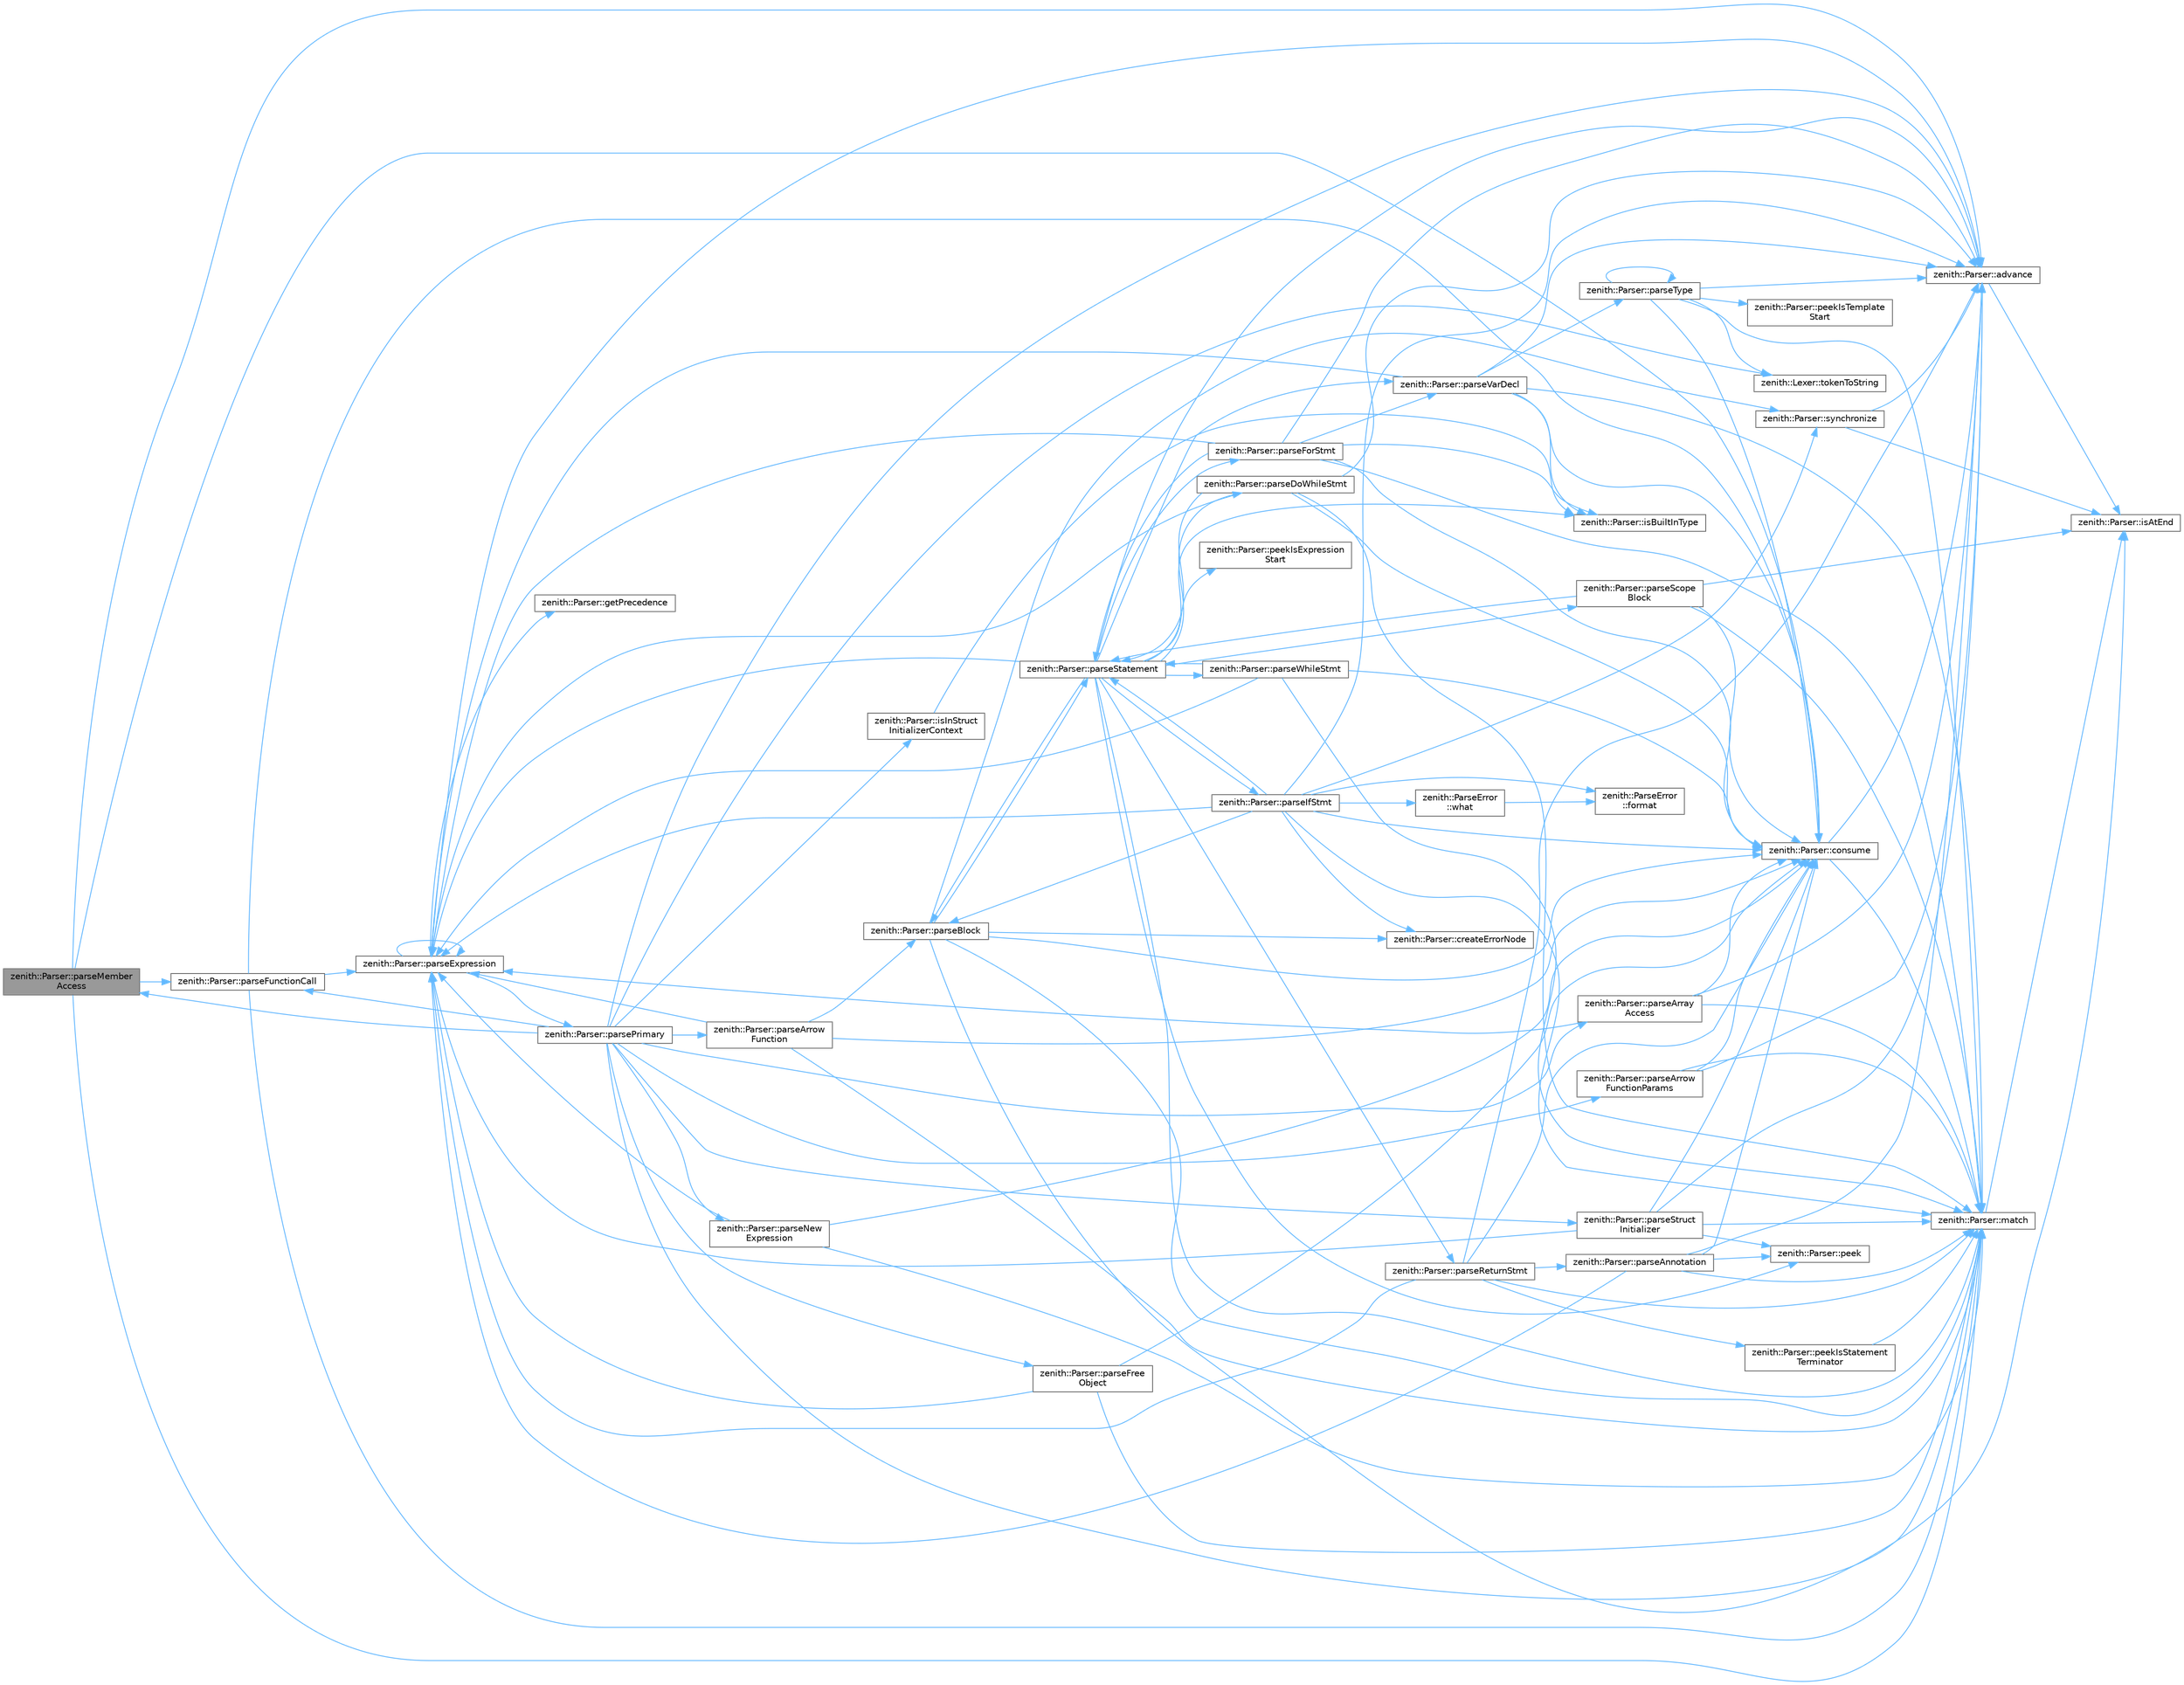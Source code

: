 digraph "zenith::Parser::parseMemberAccess"
{
 // LATEX_PDF_SIZE
  bgcolor="transparent";
  edge [fontname=Helvetica,fontsize=10,labelfontname=Helvetica,labelfontsize=10];
  node [fontname=Helvetica,fontsize=10,shape=box,height=0.2,width=0.4];
  rankdir="LR";
  Node1 [id="Node000001",label="zenith::Parser::parseMember\lAccess",height=0.2,width=0.4,color="gray40", fillcolor="grey60", style="filled", fontcolor="black",tooltip=" "];
  Node1 -> Node2 [id="edge1_Node000001_Node000002",color="steelblue1",style="solid",tooltip=" "];
  Node2 [id="Node000002",label="zenith::Parser::advance",height=0.2,width=0.4,color="grey40", fillcolor="white", style="filled",URL="$classzenith_1_1_parser.html#a9639927866a398781d4c1d205da431d8",tooltip=" "];
  Node2 -> Node3 [id="edge2_Node000002_Node000003",color="steelblue1",style="solid",tooltip=" "];
  Node3 [id="Node000003",label="zenith::Parser::isAtEnd",height=0.2,width=0.4,color="grey40", fillcolor="white", style="filled",URL="$classzenith_1_1_parser.html#a7fa9d1e2197db94168ba4e2c4fd98ad1",tooltip=" "];
  Node1 -> Node4 [id="edge3_Node000001_Node000004",color="steelblue1",style="solid",tooltip=" "];
  Node4 [id="Node000004",label="zenith::Parser::consume",height=0.2,width=0.4,color="grey40", fillcolor="white", style="filled",URL="$classzenith_1_1_parser.html#a729f5bdd53b7be97e8f5f3fb28f64249",tooltip=" "];
  Node4 -> Node2 [id="edge4_Node000004_Node000002",color="steelblue1",style="solid",tooltip=" "];
  Node4 -> Node5 [id="edge5_Node000004_Node000005",color="steelblue1",style="solid",tooltip=" "];
  Node5 [id="Node000005",label="zenith::Parser::match",height=0.2,width=0.4,color="grey40", fillcolor="white", style="filled",URL="$classzenith_1_1_parser.html#a6a8b25ba2a7a7f371a02b1419121e8cb",tooltip=" "];
  Node5 -> Node3 [id="edge6_Node000005_Node000003",color="steelblue1",style="solid",tooltip=" "];
  Node1 -> Node5 [id="edge7_Node000001_Node000005",color="steelblue1",style="solid",tooltip=" "];
  Node1 -> Node6 [id="edge8_Node000001_Node000006",color="steelblue1",style="solid",tooltip=" "];
  Node6 [id="Node000006",label="zenith::Parser::parseFunctionCall",height=0.2,width=0.4,color="grey40", fillcolor="white", style="filled",URL="$classzenith_1_1_parser.html#ae2442c2e624e13794605b1ff56047ee8",tooltip=" "];
  Node6 -> Node4 [id="edge9_Node000006_Node000004",color="steelblue1",style="solid",tooltip=" "];
  Node6 -> Node5 [id="edge10_Node000006_Node000005",color="steelblue1",style="solid",tooltip=" "];
  Node6 -> Node7 [id="edge11_Node000006_Node000007",color="steelblue1",style="solid",tooltip=" "];
  Node7 [id="Node000007",label="zenith::Parser::parseExpression",height=0.2,width=0.4,color="grey40", fillcolor="white", style="filled",URL="$classzenith_1_1_parser.html#a239906fd51d54598f6d3dcc18d97b6b9",tooltip=" "];
  Node7 -> Node2 [id="edge12_Node000007_Node000002",color="steelblue1",style="solid",tooltip=" "];
  Node7 -> Node8 [id="edge13_Node000007_Node000008",color="steelblue1",style="solid",tooltip=" "];
  Node8 [id="Node000008",label="zenith::Parser::getPrecedence",height=0.2,width=0.4,color="grey40", fillcolor="white", style="filled",URL="$classzenith_1_1_parser.html#a5386ec516fb692a1b1ecd9058ca2c19e",tooltip=" "];
  Node7 -> Node7 [id="edge14_Node000007_Node000007",color="steelblue1",style="solid",tooltip=" "];
  Node7 -> Node9 [id="edge15_Node000007_Node000009",color="steelblue1",style="solid",tooltip=" "];
  Node9 [id="Node000009",label="zenith::Parser::parsePrimary",height=0.2,width=0.4,color="grey40", fillcolor="white", style="filled",URL="$classzenith_1_1_parser.html#a9425b18adfbb62629ae5ea654addc7cb",tooltip=" "];
  Node9 -> Node2 [id="edge16_Node000009_Node000002",color="steelblue1",style="solid",tooltip=" "];
  Node9 -> Node10 [id="edge17_Node000009_Node000010",color="steelblue1",style="solid",tooltip=" "];
  Node10 [id="Node000010",label="zenith::Parser::isInStruct\lInitializerContext",height=0.2,width=0.4,color="grey40", fillcolor="white", style="filled",URL="$classzenith_1_1_parser.html#a122c98490d526265ce1a9a2ecaf188f9",tooltip=" "];
  Node10 -> Node11 [id="edge18_Node000010_Node000011",color="steelblue1",style="solid",tooltip=" "];
  Node11 [id="Node000011",label="zenith::Parser::isBuiltInType",height=0.2,width=0.4,color="grey40", fillcolor="white", style="filled",URL="$classzenith_1_1_parser.html#a68c100d957e0a8960de2fca188e23054",tooltip=" "];
  Node9 -> Node5 [id="edge19_Node000009_Node000005",color="steelblue1",style="solid",tooltip=" "];
  Node9 -> Node12 [id="edge20_Node000009_Node000012",color="steelblue1",style="solid",tooltip=" "];
  Node12 [id="Node000012",label="zenith::Parser::parseArray\lAccess",height=0.2,width=0.4,color="grey40", fillcolor="white", style="filled",URL="$classzenith_1_1_parser.html#ad32b5cfe98f909cade9216d65b046f58",tooltip=" "];
  Node12 -> Node2 [id="edge21_Node000012_Node000002",color="steelblue1",style="solid",tooltip=" "];
  Node12 -> Node4 [id="edge22_Node000012_Node000004",color="steelblue1",style="solid",tooltip=" "];
  Node12 -> Node5 [id="edge23_Node000012_Node000005",color="steelblue1",style="solid",tooltip=" "];
  Node12 -> Node7 [id="edge24_Node000012_Node000007",color="steelblue1",style="solid",tooltip=" "];
  Node9 -> Node13 [id="edge25_Node000009_Node000013",color="steelblue1",style="solid",tooltip=" "];
  Node13 [id="Node000013",label="zenith::Parser::parseArrow\lFunction",height=0.2,width=0.4,color="grey40", fillcolor="white", style="filled",URL="$classzenith_1_1_parser.html#a7ea0f8e309ed2fbdf1a9e2ebfa2fbf8d",tooltip=" "];
  Node13 -> Node4 [id="edge26_Node000013_Node000004",color="steelblue1",style="solid",tooltip=" "];
  Node13 -> Node5 [id="edge27_Node000013_Node000005",color="steelblue1",style="solid",tooltip=" "];
  Node13 -> Node14 [id="edge28_Node000013_Node000014",color="steelblue1",style="solid",tooltip=" "];
  Node14 [id="Node000014",label="zenith::Parser::parseBlock",height=0.2,width=0.4,color="grey40", fillcolor="white", style="filled",URL="$classzenith_1_1_parser.html#afed5c18e77fc012fe5db9f9e6175e642",tooltip=" "];
  Node14 -> Node4 [id="edge29_Node000014_Node000004",color="steelblue1",style="solid",tooltip=" "];
  Node14 -> Node15 [id="edge30_Node000014_Node000015",color="steelblue1",style="solid",tooltip=" "];
  Node15 [id="Node000015",label="zenith::Parser::createErrorNode",height=0.2,width=0.4,color="grey40", fillcolor="white", style="filled",URL="$classzenith_1_1_parser.html#a6576cab9cc379e6ba26cfce915ad3de6",tooltip=" "];
  Node14 -> Node3 [id="edge31_Node000014_Node000003",color="steelblue1",style="solid",tooltip=" "];
  Node14 -> Node5 [id="edge32_Node000014_Node000005",color="steelblue1",style="solid",tooltip=" "];
  Node14 -> Node16 [id="edge33_Node000014_Node000016",color="steelblue1",style="solid",tooltip=" "];
  Node16 [id="Node000016",label="zenith::Parser::parseStatement",height=0.2,width=0.4,color="grey40", fillcolor="white", style="filled",URL="$classzenith_1_1_parser.html#ada8dc19e8cb4a0f1b37d3ef6a2eb3f9d",tooltip=" "];
  Node16 -> Node2 [id="edge34_Node000016_Node000002",color="steelblue1",style="solid",tooltip=" "];
  Node16 -> Node11 [id="edge35_Node000016_Node000011",color="steelblue1",style="solid",tooltip=" "];
  Node16 -> Node5 [id="edge36_Node000016_Node000005",color="steelblue1",style="solid",tooltip=" "];
  Node16 -> Node14 [id="edge37_Node000016_Node000014",color="steelblue1",style="solid",tooltip=" "];
  Node16 -> Node17 [id="edge38_Node000016_Node000017",color="steelblue1",style="solid",tooltip=" "];
  Node17 [id="Node000017",label="zenith::Parser::parseDoWhileStmt",height=0.2,width=0.4,color="grey40", fillcolor="white", style="filled",URL="$classzenith_1_1_parser.html#a17d038fc7ad2c0dac1b038889f4426ca",tooltip=" "];
  Node17 -> Node2 [id="edge39_Node000017_Node000002",color="steelblue1",style="solid",tooltip=" "];
  Node17 -> Node4 [id="edge40_Node000017_Node000004",color="steelblue1",style="solid",tooltip=" "];
  Node17 -> Node5 [id="edge41_Node000017_Node000005",color="steelblue1",style="solid",tooltip=" "];
  Node17 -> Node7 [id="edge42_Node000017_Node000007",color="steelblue1",style="solid",tooltip=" "];
  Node17 -> Node16 [id="edge43_Node000017_Node000016",color="steelblue1",style="solid",tooltip=" "];
  Node16 -> Node7 [id="edge44_Node000016_Node000007",color="steelblue1",style="solid",tooltip=" "];
  Node16 -> Node18 [id="edge45_Node000016_Node000018",color="steelblue1",style="solid",tooltip=" "];
  Node18 [id="Node000018",label="zenith::Parser::parseForStmt",height=0.2,width=0.4,color="grey40", fillcolor="white", style="filled",URL="$classzenith_1_1_parser.html#ab8ae32b49e1a7d1492f14c6b381aa52b",tooltip=" "];
  Node18 -> Node2 [id="edge46_Node000018_Node000002",color="steelblue1",style="solid",tooltip=" "];
  Node18 -> Node4 [id="edge47_Node000018_Node000004",color="steelblue1",style="solid",tooltip=" "];
  Node18 -> Node11 [id="edge48_Node000018_Node000011",color="steelblue1",style="solid",tooltip=" "];
  Node18 -> Node5 [id="edge49_Node000018_Node000005",color="steelblue1",style="solid",tooltip=" "];
  Node18 -> Node7 [id="edge50_Node000018_Node000007",color="steelblue1",style="solid",tooltip=" "];
  Node18 -> Node16 [id="edge51_Node000018_Node000016",color="steelblue1",style="solid",tooltip=" "];
  Node18 -> Node19 [id="edge52_Node000018_Node000019",color="steelblue1",style="solid",tooltip=" "];
  Node19 [id="Node000019",label="zenith::Parser::parseVarDecl",height=0.2,width=0.4,color="grey40", fillcolor="white", style="filled",URL="$classzenith_1_1_parser.html#a4846f1e07a0155bb95bfee2888cd4e49",tooltip=" "];
  Node19 -> Node2 [id="edge53_Node000019_Node000002",color="steelblue1",style="solid",tooltip=" "];
  Node19 -> Node4 [id="edge54_Node000019_Node000004",color="steelblue1",style="solid",tooltip=" "];
  Node19 -> Node11 [id="edge55_Node000019_Node000011",color="steelblue1",style="solid",tooltip=" "];
  Node19 -> Node5 [id="edge56_Node000019_Node000005",color="steelblue1",style="solid",tooltip=" "];
  Node19 -> Node7 [id="edge57_Node000019_Node000007",color="steelblue1",style="solid",tooltip=" "];
  Node19 -> Node20 [id="edge58_Node000019_Node000020",color="steelblue1",style="solid",tooltip=" "];
  Node20 [id="Node000020",label="zenith::Parser::parseType",height=0.2,width=0.4,color="grey40", fillcolor="white", style="filled",URL="$classzenith_1_1_parser.html#a62bb32082ed32f00e6071e1acc026ea1",tooltip=" "];
  Node20 -> Node2 [id="edge59_Node000020_Node000002",color="steelblue1",style="solid",tooltip=" "];
  Node20 -> Node4 [id="edge60_Node000020_Node000004",color="steelblue1",style="solid",tooltip=" "];
  Node20 -> Node5 [id="edge61_Node000020_Node000005",color="steelblue1",style="solid",tooltip=" "];
  Node20 -> Node20 [id="edge62_Node000020_Node000020",color="steelblue1",style="solid",tooltip=" "];
  Node20 -> Node21 [id="edge63_Node000020_Node000021",color="steelblue1",style="solid",tooltip=" "];
  Node21 [id="Node000021",label="zenith::Parser::peekIsTemplate\lStart",height=0.2,width=0.4,color="grey40", fillcolor="white", style="filled",URL="$classzenith_1_1_parser.html#adc6473d2aff0043321f35dfdf132f618",tooltip=" "];
  Node20 -> Node22 [id="edge64_Node000020_Node000022",color="steelblue1",style="solid",tooltip=" "];
  Node22 [id="Node000022",label="zenith::Lexer::tokenToString",height=0.2,width=0.4,color="grey40", fillcolor="white", style="filled",URL="$classzenith_1_1_lexer.html#a7265d90eb9fdc3d46aacdcf2a7e84a23",tooltip=" "];
  Node16 -> Node23 [id="edge65_Node000016_Node000023",color="steelblue1",style="solid",tooltip=" "];
  Node23 [id="Node000023",label="zenith::Parser::parseIfStmt",height=0.2,width=0.4,color="grey40", fillcolor="white", style="filled",URL="$classzenith_1_1_parser.html#a6086729ddce119c88e10fe622d069d8f",tooltip=" "];
  Node23 -> Node2 [id="edge66_Node000023_Node000002",color="steelblue1",style="solid",tooltip=" "];
  Node23 -> Node4 [id="edge67_Node000023_Node000004",color="steelblue1",style="solid",tooltip=" "];
  Node23 -> Node15 [id="edge68_Node000023_Node000015",color="steelblue1",style="solid",tooltip=" "];
  Node23 -> Node24 [id="edge69_Node000023_Node000024",color="steelblue1",style="solid",tooltip=" "];
  Node24 [id="Node000024",label="zenith::ParseError\l::format",height=0.2,width=0.4,color="grey40", fillcolor="white", style="filled",URL="$classzenith_1_1_parse_error.html#a432ddabc956004a6660137f537d2ba45",tooltip=" "];
  Node23 -> Node5 [id="edge70_Node000023_Node000005",color="steelblue1",style="solid",tooltip=" "];
  Node23 -> Node14 [id="edge71_Node000023_Node000014",color="steelblue1",style="solid",tooltip=" "];
  Node23 -> Node7 [id="edge72_Node000023_Node000007",color="steelblue1",style="solid",tooltip=" "];
  Node23 -> Node16 [id="edge73_Node000023_Node000016",color="steelblue1",style="solid",tooltip=" "];
  Node23 -> Node25 [id="edge74_Node000023_Node000025",color="steelblue1",style="solid",tooltip=" "];
  Node25 [id="Node000025",label="zenith::Parser::synchronize",height=0.2,width=0.4,color="grey40", fillcolor="white", style="filled",URL="$classzenith_1_1_parser.html#a09ca7eb4b886643cc7673062713a718f",tooltip=" "];
  Node25 -> Node2 [id="edge75_Node000025_Node000002",color="steelblue1",style="solid",tooltip=" "];
  Node25 -> Node3 [id="edge76_Node000025_Node000003",color="steelblue1",style="solid",tooltip=" "];
  Node23 -> Node26 [id="edge77_Node000023_Node000026",color="steelblue1",style="solid",tooltip=" "];
  Node26 [id="Node000026",label="zenith::ParseError\l::what",height=0.2,width=0.4,color="grey40", fillcolor="white", style="filled",URL="$classzenith_1_1_parse_error.html#a9fb114a980ca601574f4dd9cf122aa0e",tooltip=" "];
  Node26 -> Node24 [id="edge78_Node000026_Node000024",color="steelblue1",style="solid",tooltip=" "];
  Node16 -> Node27 [id="edge79_Node000016_Node000027",color="steelblue1",style="solid",tooltip=" "];
  Node27 [id="Node000027",label="zenith::Parser::parseReturnStmt",height=0.2,width=0.4,color="grey40", fillcolor="white", style="filled",URL="$classzenith_1_1_parser.html#a5e026e55d4a57bea1b5ffa7d3b5e93a8",tooltip=" "];
  Node27 -> Node2 [id="edge80_Node000027_Node000002",color="steelblue1",style="solid",tooltip=" "];
  Node27 -> Node4 [id="edge81_Node000027_Node000004",color="steelblue1",style="solid",tooltip=" "];
  Node27 -> Node5 [id="edge82_Node000027_Node000005",color="steelblue1",style="solid",tooltip=" "];
  Node27 -> Node28 [id="edge83_Node000027_Node000028",color="steelblue1",style="solid",tooltip=" "];
  Node28 [id="Node000028",label="zenith::Parser::parseAnnotation",height=0.2,width=0.4,color="grey40", fillcolor="white", style="filled",URL="$classzenith_1_1_parser.html#afff2e82900309df63d9aa89f4d3e31d6",tooltip=" "];
  Node28 -> Node2 [id="edge84_Node000028_Node000002",color="steelblue1",style="solid",tooltip=" "];
  Node28 -> Node4 [id="edge85_Node000028_Node000004",color="steelblue1",style="solid",tooltip=" "];
  Node28 -> Node5 [id="edge86_Node000028_Node000005",color="steelblue1",style="solid",tooltip=" "];
  Node28 -> Node7 [id="edge87_Node000028_Node000007",color="steelblue1",style="solid",tooltip=" "];
  Node28 -> Node29 [id="edge88_Node000028_Node000029",color="steelblue1",style="solid",tooltip=" "];
  Node29 [id="Node000029",label="zenith::Parser::peek",height=0.2,width=0.4,color="grey40", fillcolor="white", style="filled",URL="$classzenith_1_1_parser.html#a979d431c48a2bb73bd40a9fd6d65ba36",tooltip=" "];
  Node27 -> Node7 [id="edge89_Node000027_Node000007",color="steelblue1",style="solid",tooltip=" "];
  Node27 -> Node30 [id="edge90_Node000027_Node000030",color="steelblue1",style="solid",tooltip=" "];
  Node30 [id="Node000030",label="zenith::Parser::peekIsStatement\lTerminator",height=0.2,width=0.4,color="grey40", fillcolor="white", style="filled",URL="$classzenith_1_1_parser.html#a4deb3146abfbc7ce7f5a4cc973a9fc18",tooltip=" "];
  Node30 -> Node5 [id="edge91_Node000030_Node000005",color="steelblue1",style="solid",tooltip=" "];
  Node16 -> Node31 [id="edge92_Node000016_Node000031",color="steelblue1",style="solid",tooltip=" "];
  Node31 [id="Node000031",label="zenith::Parser::parseScope\lBlock",height=0.2,width=0.4,color="grey40", fillcolor="white", style="filled",URL="$classzenith_1_1_parser.html#acd4ccda2b4a409498daa93e31f2bc23f",tooltip=" "];
  Node31 -> Node4 [id="edge93_Node000031_Node000004",color="steelblue1",style="solid",tooltip=" "];
  Node31 -> Node3 [id="edge94_Node000031_Node000003",color="steelblue1",style="solid",tooltip=" "];
  Node31 -> Node5 [id="edge95_Node000031_Node000005",color="steelblue1",style="solid",tooltip=" "];
  Node31 -> Node16 [id="edge96_Node000031_Node000016",color="steelblue1",style="solid",tooltip=" "];
  Node16 -> Node19 [id="edge97_Node000016_Node000019",color="steelblue1",style="solid",tooltip=" "];
  Node16 -> Node32 [id="edge98_Node000016_Node000032",color="steelblue1",style="solid",tooltip=" "];
  Node32 [id="Node000032",label="zenith::Parser::parseWhileStmt",height=0.2,width=0.4,color="grey40", fillcolor="white", style="filled",URL="$classzenith_1_1_parser.html#a6f8fd13014d6a0e82f53ce08a8f9766d",tooltip=" "];
  Node32 -> Node4 [id="edge99_Node000032_Node000004",color="steelblue1",style="solid",tooltip=" "];
  Node32 -> Node5 [id="edge100_Node000032_Node000005",color="steelblue1",style="solid",tooltip=" "];
  Node32 -> Node7 [id="edge101_Node000032_Node000007",color="steelblue1",style="solid",tooltip=" "];
  Node32 -> Node16 [id="edge102_Node000032_Node000016",color="steelblue1",style="solid",tooltip=" "];
  Node16 -> Node29 [id="edge103_Node000016_Node000029",color="steelblue1",style="solid",tooltip=" "];
  Node16 -> Node33 [id="edge104_Node000016_Node000033",color="steelblue1",style="solid",tooltip=" "];
  Node33 [id="Node000033",label="zenith::Parser::peekIsExpression\lStart",height=0.2,width=0.4,color="grey40", fillcolor="white", style="filled",URL="$classzenith_1_1_parser.html#ad60004f6810cc28102461c948ec5bb2f",tooltip=" "];
  Node14 -> Node25 [id="edge105_Node000014_Node000025",color="steelblue1",style="solid",tooltip=" "];
  Node13 -> Node7 [id="edge106_Node000013_Node000007",color="steelblue1",style="solid",tooltip=" "];
  Node9 -> Node34 [id="edge107_Node000009_Node000034",color="steelblue1",style="solid",tooltip=" "];
  Node34 [id="Node000034",label="zenith::Parser::parseArrow\lFunctionParams",height=0.2,width=0.4,color="grey40", fillcolor="white", style="filled",URL="$classzenith_1_1_parser.html#adfd7efe9485b95d3c1d2acbcec912527",tooltip=" "];
  Node34 -> Node2 [id="edge108_Node000034_Node000002",color="steelblue1",style="solid",tooltip=" "];
  Node34 -> Node4 [id="edge109_Node000034_Node000004",color="steelblue1",style="solid",tooltip=" "];
  Node34 -> Node5 [id="edge110_Node000034_Node000005",color="steelblue1",style="solid",tooltip=" "];
  Node9 -> Node35 [id="edge111_Node000009_Node000035",color="steelblue1",style="solid",tooltip=" "];
  Node35 [id="Node000035",label="zenith::Parser::parseFree\lObject",height=0.2,width=0.4,color="grey40", fillcolor="white", style="filled",URL="$classzenith_1_1_parser.html#a697fe5477ca0023efdefd6e66f4e0a49",tooltip=" "];
  Node35 -> Node4 [id="edge112_Node000035_Node000004",color="steelblue1",style="solid",tooltip=" "];
  Node35 -> Node5 [id="edge113_Node000035_Node000005",color="steelblue1",style="solid",tooltip=" "];
  Node35 -> Node7 [id="edge114_Node000035_Node000007",color="steelblue1",style="solid",tooltip=" "];
  Node9 -> Node6 [id="edge115_Node000009_Node000006",color="steelblue1",style="solid",tooltip=" "];
  Node9 -> Node1 [id="edge116_Node000009_Node000001",color="steelblue1",style="solid",tooltip=" "];
  Node9 -> Node36 [id="edge117_Node000009_Node000036",color="steelblue1",style="solid",tooltip=" "];
  Node36 [id="Node000036",label="zenith::Parser::parseNew\lExpression",height=0.2,width=0.4,color="grey40", fillcolor="white", style="filled",URL="$classzenith_1_1_parser.html#aa984ed730ca80620a7033d259b6faea5",tooltip=" "];
  Node36 -> Node4 [id="edge118_Node000036_Node000004",color="steelblue1",style="solid",tooltip=" "];
  Node36 -> Node5 [id="edge119_Node000036_Node000005",color="steelblue1",style="solid",tooltip=" "];
  Node36 -> Node7 [id="edge120_Node000036_Node000007",color="steelblue1",style="solid",tooltip=" "];
  Node9 -> Node37 [id="edge121_Node000009_Node000037",color="steelblue1",style="solid",tooltip=" "];
  Node37 [id="Node000037",label="zenith::Parser::parseStruct\lInitializer",height=0.2,width=0.4,color="grey40", fillcolor="white", style="filled",URL="$classzenith_1_1_parser.html#a4646bbfa2a663abbc777ae26d44e9522",tooltip=" "];
  Node37 -> Node2 [id="edge122_Node000037_Node000002",color="steelblue1",style="solid",tooltip=" "];
  Node37 -> Node4 [id="edge123_Node000037_Node000004",color="steelblue1",style="solid",tooltip=" "];
  Node37 -> Node5 [id="edge124_Node000037_Node000005",color="steelblue1",style="solid",tooltip=" "];
  Node37 -> Node7 [id="edge125_Node000037_Node000007",color="steelblue1",style="solid",tooltip=" "];
  Node37 -> Node29 [id="edge126_Node000037_Node000029",color="steelblue1",style="solid",tooltip=" "];
  Node9 -> Node22 [id="edge127_Node000009_Node000022",color="steelblue1",style="solid",tooltip=" "];
}
